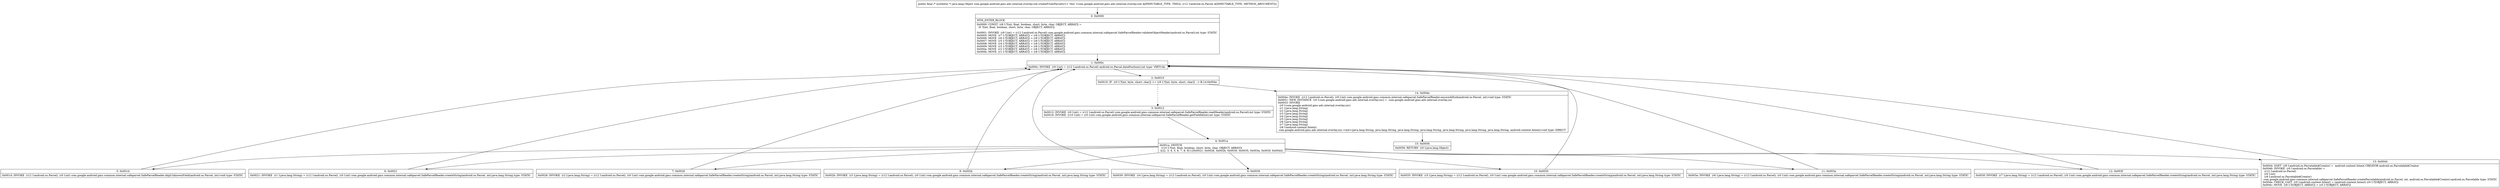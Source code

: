 digraph "CFG forcom.google.android.gms.ads.internal.overlay.zzb.createFromParcel(Landroid\/os\/Parcel;)Ljava\/lang\/Object;" {
Node_0 [shape=record,label="{0\:\ 0x0000|MTH_ENTER_BLOCK\l|0x0000: CONST  (r8 I:?[int, float, boolean, short, byte, char, OBJECT, ARRAY]) = \l  (0 ?[int, float, boolean, short, byte, char, OBJECT, ARRAY])\l \l0x0001: INVOKE  (r9 I:int) = (r12 I:android.os.Parcel) com.google.android.gms.common.internal.safeparcel.SafeParcelReader.validateObjectHeader(android.os.Parcel):int type: STATIC \l0x0005: MOVE  (r7 I:?[OBJECT, ARRAY]) = (r8 I:?[OBJECT, ARRAY]) \l0x0006: MOVE  (r6 I:?[OBJECT, ARRAY]) = (r8 I:?[OBJECT, ARRAY]) \l0x0007: MOVE  (r5 I:?[OBJECT, ARRAY]) = (r8 I:?[OBJECT, ARRAY]) \l0x0008: MOVE  (r4 I:?[OBJECT, ARRAY]) = (r8 I:?[OBJECT, ARRAY]) \l0x0009: MOVE  (r3 I:?[OBJECT, ARRAY]) = (r8 I:?[OBJECT, ARRAY]) \l0x000a: MOVE  (r2 I:?[OBJECT, ARRAY]) = (r8 I:?[OBJECT, ARRAY]) \l0x000b: MOVE  (r1 I:?[OBJECT, ARRAY]) = (r8 I:?[OBJECT, ARRAY]) \l}"];
Node_1 [shape=record,label="{1\:\ 0x000c|0x000c: INVOKE  (r0 I:int) = (r12 I:android.os.Parcel) android.os.Parcel.dataPosition():int type: VIRTUAL \l}"];
Node_2 [shape=record,label="{2\:\ 0x0010|0x0010: IF  (r0 I:?[int, byte, short, char]) \>= (r9 I:?[int, byte, short, char])  \-\> B:14:0x004e \l}"];
Node_3 [shape=record,label="{3\:\ 0x0012|0x0012: INVOKE  (r0 I:int) = (r12 I:android.os.Parcel) com.google.android.gms.common.internal.safeparcel.SafeParcelReader.readHeader(android.os.Parcel):int type: STATIC \l0x0016: INVOKE  (r10 I:int) = (r0 I:int) com.google.android.gms.common.internal.safeparcel.SafeParcelReader.getFieldId(int):int type: STATIC \l}"];
Node_4 [shape=record,label="{4\:\ 0x001a|0x001a: SWITCH  \l  (r10 I:?[int, float, boolean, short, byte, char, OBJECT, ARRAY])\l k:[2, 3, 4, 5, 6, 7, 8, 9] t:[0x0021, 0x0026, 0x002b, 0x0030, 0x0035, 0x003a, 0x003f, 0x0044] \l}"];
Node_5 [shape=record,label="{5\:\ 0x001d|0x001d: INVOKE  (r12 I:android.os.Parcel), (r0 I:int) com.google.android.gms.common.internal.safeparcel.SafeParcelReader.skipUnknownField(android.os.Parcel, int):void type: STATIC \l}"];
Node_6 [shape=record,label="{6\:\ 0x0021|0x0021: INVOKE  (r1 I:java.lang.String) = (r12 I:android.os.Parcel), (r0 I:int) com.google.android.gms.common.internal.safeparcel.SafeParcelReader.createString(android.os.Parcel, int):java.lang.String type: STATIC \l}"];
Node_7 [shape=record,label="{7\:\ 0x0026|0x0026: INVOKE  (r2 I:java.lang.String) = (r12 I:android.os.Parcel), (r0 I:int) com.google.android.gms.common.internal.safeparcel.SafeParcelReader.createString(android.os.Parcel, int):java.lang.String type: STATIC \l}"];
Node_8 [shape=record,label="{8\:\ 0x002b|0x002b: INVOKE  (r3 I:java.lang.String) = (r12 I:android.os.Parcel), (r0 I:int) com.google.android.gms.common.internal.safeparcel.SafeParcelReader.createString(android.os.Parcel, int):java.lang.String type: STATIC \l}"];
Node_9 [shape=record,label="{9\:\ 0x0030|0x0030: INVOKE  (r4 I:java.lang.String) = (r12 I:android.os.Parcel), (r0 I:int) com.google.android.gms.common.internal.safeparcel.SafeParcelReader.createString(android.os.Parcel, int):java.lang.String type: STATIC \l}"];
Node_10 [shape=record,label="{10\:\ 0x0035|0x0035: INVOKE  (r5 I:java.lang.String) = (r12 I:android.os.Parcel), (r0 I:int) com.google.android.gms.common.internal.safeparcel.SafeParcelReader.createString(android.os.Parcel, int):java.lang.String type: STATIC \l}"];
Node_11 [shape=record,label="{11\:\ 0x003a|0x003a: INVOKE  (r6 I:java.lang.String) = (r12 I:android.os.Parcel), (r0 I:int) com.google.android.gms.common.internal.safeparcel.SafeParcelReader.createString(android.os.Parcel, int):java.lang.String type: STATIC \l}"];
Node_12 [shape=record,label="{12\:\ 0x003f|0x003f: INVOKE  (r7 I:java.lang.String) = (r12 I:android.os.Parcel), (r0 I:int) com.google.android.gms.common.internal.safeparcel.SafeParcelReader.createString(android.os.Parcel, int):java.lang.String type: STATIC \l}"];
Node_13 [shape=record,label="{13\:\ 0x0044|0x0044: SGET  (r8 I:android.os.Parcelable$Creator) =  android.content.Intent.CREATOR android.os.Parcelable$Creator \l0x0046: INVOKE  (r0 I:android.os.Parcelable) = \l  (r12 I:android.os.Parcel)\l  (r0 I:int)\l  (r8 I:android.os.Parcelable$Creator)\l com.google.android.gms.common.internal.safeparcel.SafeParcelReader.createParcelable(android.os.Parcel, int, android.os.Parcelable$Creator):android.os.Parcelable type: STATIC \l0x004a: CHECK_CAST  (r0 I:android.content.Intent) = (android.content.Intent) (r0 I:?[OBJECT, ARRAY]) \l0x004c: MOVE  (r8 I:?[OBJECT, ARRAY]) = (r0 I:?[OBJECT, ARRAY]) \l}"];
Node_14 [shape=record,label="{14\:\ 0x004e|0x004e: INVOKE  (r12 I:android.os.Parcel), (r9 I:int) com.google.android.gms.common.internal.safeparcel.SafeParcelReader.ensureAtEnd(android.os.Parcel, int):void type: STATIC \l0x0051: NEW_INSTANCE  (r0 I:com.google.android.gms.ads.internal.overlay.zzc) =  com.google.android.gms.ads.internal.overlay.zzc \l0x0053: INVOKE  \l  (r0 I:com.google.android.gms.ads.internal.overlay.zzc)\l  (r1 I:java.lang.String)\l  (r2 I:java.lang.String)\l  (r3 I:java.lang.String)\l  (r4 I:java.lang.String)\l  (r5 I:java.lang.String)\l  (r6 I:java.lang.String)\l  (r7 I:java.lang.String)\l  (r8 I:android.content.Intent)\l com.google.android.gms.ads.internal.overlay.zzc.\<init\>(java.lang.String, java.lang.String, java.lang.String, java.lang.String, java.lang.String, java.lang.String, java.lang.String, android.content.Intent):void type: DIRECT \l}"];
Node_15 [shape=record,label="{15\:\ 0x0056|0x0056: RETURN  (r0 I:java.lang.Object) \l}"];
MethodNode[shape=record,label="{public final \/* synthetic *\/ java.lang.Object com.google.android.gms.ads.internal.overlay.zzb.createFromParcel((r11 'this' I:com.google.android.gms.ads.internal.overlay.zzb A[IMMUTABLE_TYPE, THIS]), (r12 I:android.os.Parcel A[IMMUTABLE_TYPE, METHOD_ARGUMENT])) }"];
MethodNode -> Node_0;
Node_0 -> Node_1;
Node_1 -> Node_2;
Node_2 -> Node_3[style=dashed];
Node_2 -> Node_14;
Node_3 -> Node_4;
Node_4 -> Node_5;
Node_4 -> Node_6;
Node_4 -> Node_7;
Node_4 -> Node_8;
Node_4 -> Node_9;
Node_4 -> Node_10;
Node_4 -> Node_11;
Node_4 -> Node_12;
Node_4 -> Node_13;
Node_5 -> Node_1;
Node_6 -> Node_1;
Node_7 -> Node_1;
Node_8 -> Node_1;
Node_9 -> Node_1;
Node_10 -> Node_1;
Node_11 -> Node_1;
Node_12 -> Node_1;
Node_13 -> Node_1;
Node_14 -> Node_15;
}

